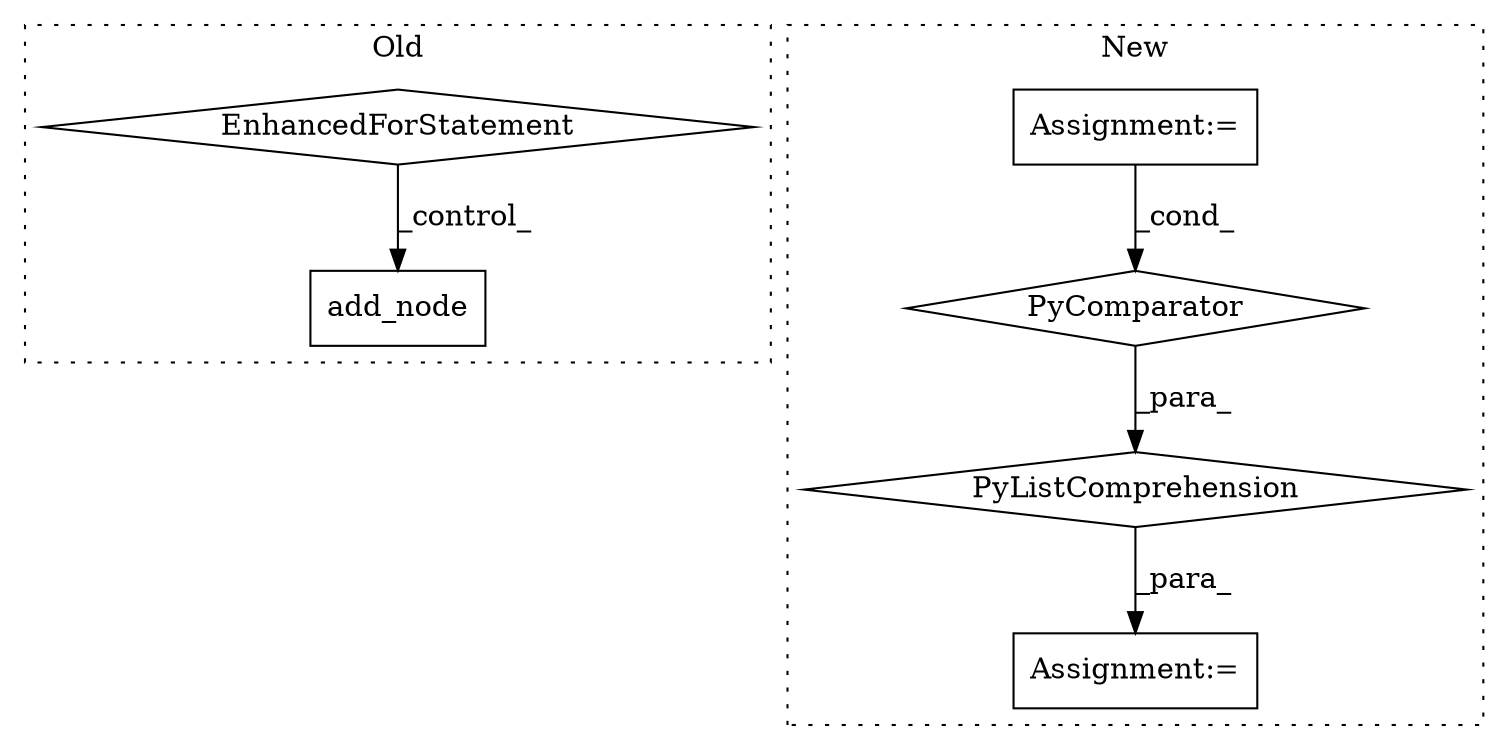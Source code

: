 digraph G {
subgraph cluster0 {
1 [label="add_node" a="32" s="4802,4812" l="9,1" shape="box"];
5 [label="EnhancedForStatement" a="70" s="4710,4789" l="53,2" shape="diamond"];
label = "Old";
style="dotted";
}
subgraph cluster1 {
2 [label="PyComparator" a="113" s="5436" l="24" shape="diamond"];
3 [label="Assignment:=" a="7" s="5344" l="12" shape="box"];
4 [label="Assignment:=" a="7" s="5436" l="24" shape="box"];
6 [label="PyListComprehension" a="109" s="5356" l="112" shape="diamond"];
label = "New";
style="dotted";
}
2 -> 6 [label="_para_"];
4 -> 2 [label="_cond_"];
5 -> 1 [label="_control_"];
6 -> 3 [label="_para_"];
}